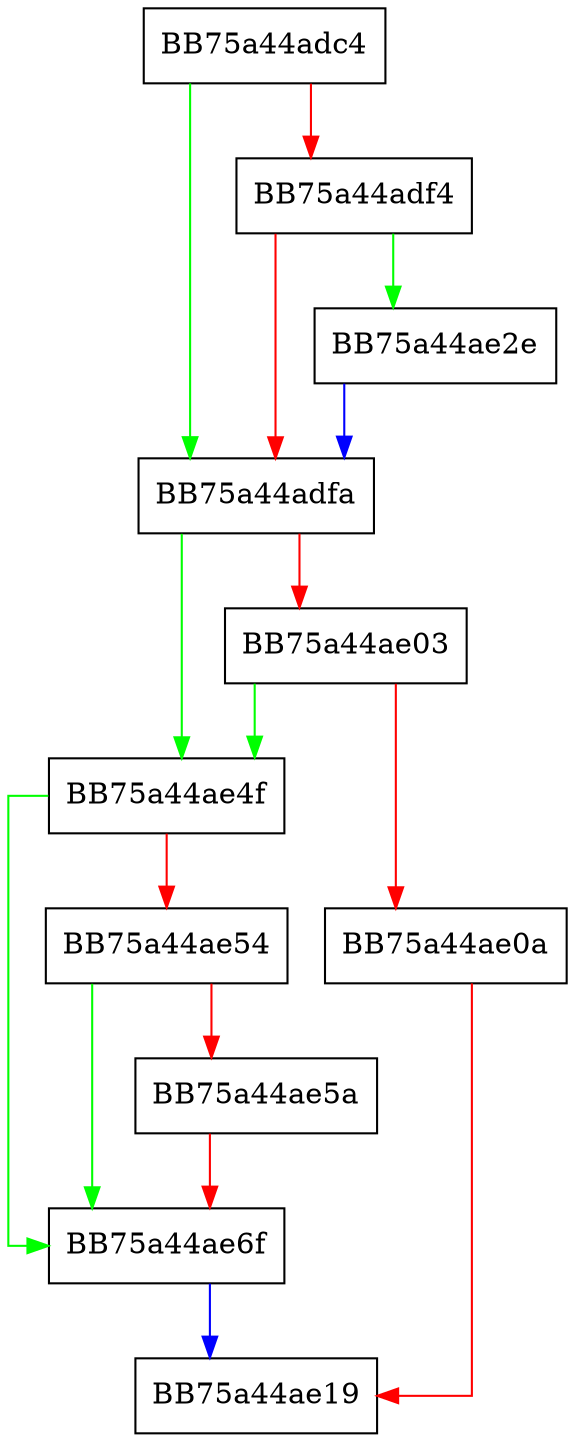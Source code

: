 digraph EnumUserProfiles {
  node [shape="box"];
  graph [splines=ortho];
  BB75a44adc4 -> BB75a44adfa [color="green"];
  BB75a44adc4 -> BB75a44adf4 [color="red"];
  BB75a44adf4 -> BB75a44ae2e [color="green"];
  BB75a44adf4 -> BB75a44adfa [color="red"];
  BB75a44adfa -> BB75a44ae4f [color="green"];
  BB75a44adfa -> BB75a44ae03 [color="red"];
  BB75a44ae03 -> BB75a44ae4f [color="green"];
  BB75a44ae03 -> BB75a44ae0a [color="red"];
  BB75a44ae0a -> BB75a44ae19 [color="red"];
  BB75a44ae2e -> BB75a44adfa [color="blue"];
  BB75a44ae4f -> BB75a44ae6f [color="green"];
  BB75a44ae4f -> BB75a44ae54 [color="red"];
  BB75a44ae54 -> BB75a44ae6f [color="green"];
  BB75a44ae54 -> BB75a44ae5a [color="red"];
  BB75a44ae5a -> BB75a44ae6f [color="red"];
  BB75a44ae6f -> BB75a44ae19 [color="blue"];
}